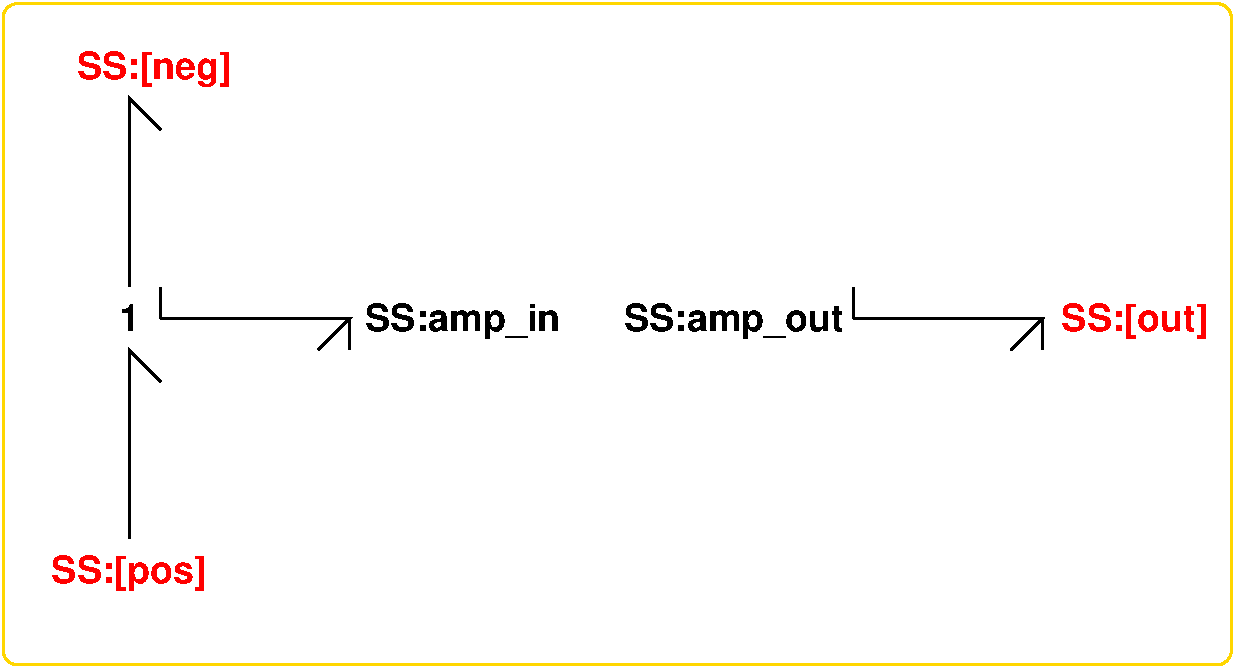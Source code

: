 #FIG 3.2
Portrait
Center
Metric
A4      
100.00
Single
-2
1200 2
2 1 0 2 0 7 100 0 -1 0.000 0 0 -1 0 0 3
	 4950 2700 6300 2700 6075 2925
2 1 0 2 0 7 100 0 -1 0.000 0 0 -1 0 0 2
	 4950 2475 4950 2700
2 1 0 2 0 7 100 0 -1 0.000 0 0 -1 0 0 2
	 6300 2700 6300 2925
2 1 0 2 0 7 100 0 -1 0.000 0 0 -1 0 0 3
	 9900 2700 11250 2700 11025 2925
2 1 0 2 0 7 100 0 -1 0.000 0 0 -1 0 0 2
	 11250 2700 11250 2925
2 1 0 2 0 7 100 0 -1 0.000 0 0 -1 0 0 2
	 9900 2475 9900 2700
2 4 0 2 31 7 101 0 -1 0.000 0 0 7 0 0 5
	 12600 5175 3825 5175 3825 450 12600 450 12600 5175
2 1 0 2 0 7 100 0 -1 0.000 0 0 -1 0 0 3
	 4725 4275 4725 2925 4950 3150
2 1 0 2 0 7 100 0 -1 0.000 0 0 -1 0 0 3
	 4725 2475 4725 1125 4950 1350
4 1 0 100 0 18 18 0.0000 4 195 150 4725 2790 1\001
4 1 0 100 0 18 18 0.0000 4 270 1590 9045 2790 SS:amp_out\001
4 1 0 100 0 18 18 0.0000 4 270 1395 7110 2790 SS:amp_in\001
4 1 4 100 0 18 18 0.0000 4 270 1140 4905 990 SS:[neg]\001
4 1 4 100 0 18 18 0.0000 4 270 1140 4725 4590 SS:[pos]\001
4 0 4 100 0 18 18 0.0000 4 270 1065 11385 2790 SS:[out]\001
